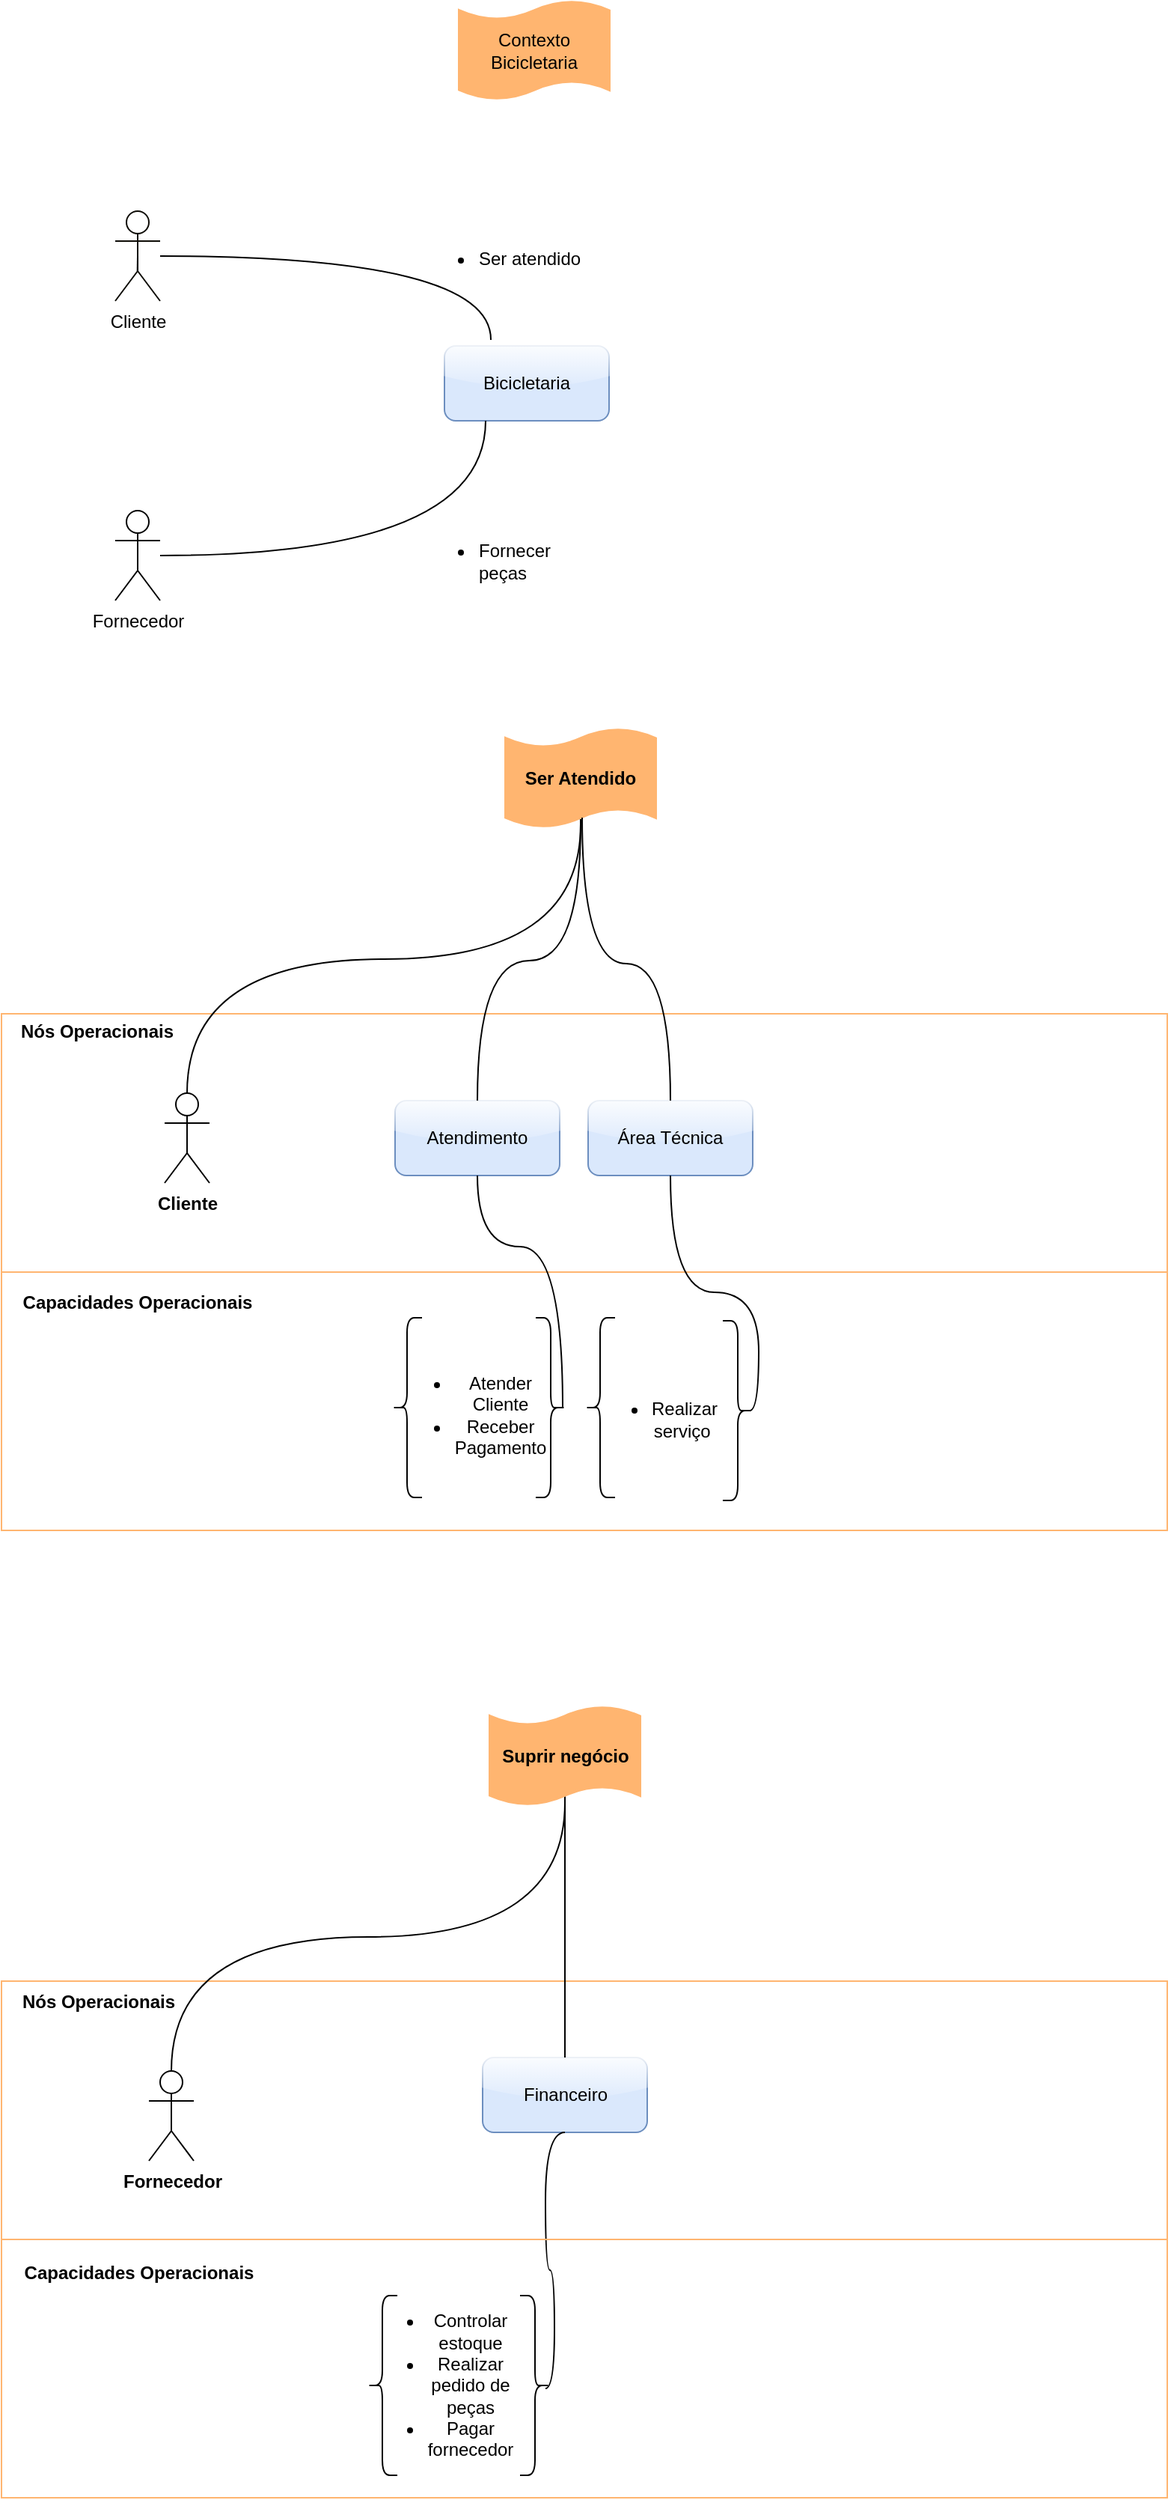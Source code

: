 <mxfile version="12.9.6" type="google"><diagram id="7fyQzICWQDXZxrT-Yl84" name="Página-1"><mxGraphModel dx="1182" dy="1901" grid="0" gridSize="10" guides="1" tooltips="1" connect="1" arrows="1" fold="1" page="1" pageScale="1" pageWidth="827" pageHeight="1169" math="0" shadow="0"><root><mxCell id="0"/><mxCell id="1" parent="0"/><mxCell id="LddraqRwuaRky6yM5HCB-5" value="" style="rounded=0;whiteSpace=wrap;html=1;fillColor=#FFFFFF;strokeColor=#FFB570;" parent="1" vertex="1"><mxGeometry x="24" y="-434" width="779" height="345" as="geometry"/></mxCell><mxCell id="Lfp-Gy-poZxc4YkVfj2p-4" value="Bicicletaria" style="rounded=1;whiteSpace=wrap;html=1;fillColor=#dae8fc;strokeColor=#6c8ebf;shadow=0;comic=0;glass=1;" parent="1" vertex="1"><mxGeometry x="320" y="-880" width="110" height="50" as="geometry"/></mxCell><mxCell id="Lfp-Gy-poZxc4YkVfj2p-5" value="Contexto&lt;br&gt;Bicicletaria" style="shape=tape;whiteSpace=wrap;html=1;strokeWidth=2;size=0.19;shadow=0;glass=1;comic=0;fillColor=#FFB570;strokeColor=#FFB570;" parent="1" vertex="1"><mxGeometry x="330" y="-1110" width="100" height="65" as="geometry"/></mxCell><mxCell id="Lfp-Gy-poZxc4YkVfj2p-9" style="rounded=0;orthogonalLoop=1;jettySize=auto;html=1;endArrow=none;endFill=0;edgeStyle=orthogonalEdgeStyle;curved=1;" parent="1" source="Lfp-Gy-poZxc4YkVfj2p-7" edge="1"><mxGeometry relative="1" as="geometry"><mxPoint x="351" y="-884" as="targetPoint"/></mxGeometry></mxCell><mxCell id="Lfp-Gy-poZxc4YkVfj2p-7" value="Cliente&lt;br&gt;" style="shape=umlActor;verticalLabelPosition=bottom;labelBackgroundColor=#ffffff;verticalAlign=top;html=1;shadow=0;glass=1;comic=0;strokeColor=#0D0B05;fillColor=none;" parent="1" vertex="1"><mxGeometry x="100" y="-970" width="30" height="60" as="geometry"/></mxCell><mxCell id="Lfp-Gy-poZxc4YkVfj2p-10" style="edgeStyle=orthogonalEdgeStyle;curved=1;rounded=0;orthogonalLoop=1;jettySize=auto;html=1;exitX=0.5;exitY=0.5;exitDx=0;exitDy=0;exitPerimeter=0;entryX=0.495;entryY=0.667;entryDx=0;entryDy=0;entryPerimeter=0;endArrow=none;endFill=0;" parent="1" source="Lfp-Gy-poZxc4YkVfj2p-7" target="Lfp-Gy-poZxc4YkVfj2p-7" edge="1"><mxGeometry relative="1" as="geometry"/></mxCell><mxCell id="Ru1Cinr7LTGRIk3RnGtM-2" value="&lt;ul&gt;&lt;li&gt;Ser atendido&lt;/li&gt;&lt;/ul&gt;" style="rounded=0;whiteSpace=wrap;html=1;align=left;fillColor=none;strokeColor=none;" parent="1" vertex="1"><mxGeometry x="301" y="-983" width="120" height="90" as="geometry"/></mxCell><mxCell id="Ru1Cinr7LTGRIk3RnGtM-6" style="edgeStyle=orthogonalEdgeStyle;rounded=0;orthogonalLoop=1;jettySize=auto;html=1;entryX=0.25;entryY=1;entryDx=0;entryDy=0;curved=1;endArrow=none;endFill=0;" parent="1" source="Ru1Cinr7LTGRIk3RnGtM-5" target="Lfp-Gy-poZxc4YkVfj2p-4" edge="1"><mxGeometry relative="1" as="geometry"/></mxCell><mxCell id="Ru1Cinr7LTGRIk3RnGtM-5" value="Fornecedor" style="shape=umlActor;verticalLabelPosition=bottom;labelBackgroundColor=#ffffff;verticalAlign=top;html=1;outlineConnect=0;fillColor=none;" parent="1" vertex="1"><mxGeometry x="100" y="-770" width="30" height="60" as="geometry"/></mxCell><mxCell id="Ru1Cinr7LTGRIk3RnGtM-7" value="&lt;ul&gt;&lt;li&gt;Fornecer peças&lt;/li&gt;&lt;/ul&gt;" style="rounded=0;whiteSpace=wrap;html=1;align=left;fillColor=none;strokeColor=none;" parent="1" vertex="1"><mxGeometry x="301" y="-781" width="120" height="90" as="geometry"/></mxCell><mxCell id="LddraqRwuaRky6yM5HCB-6" value="" style="endArrow=none;html=1;exitX=0;exitY=0.5;exitDx=0;exitDy=0;entryX=1;entryY=0.5;entryDx=0;entryDy=0;strokeColor=#FFB570;" parent="1" source="LddraqRwuaRky6yM5HCB-5" target="LddraqRwuaRky6yM5HCB-5" edge="1"><mxGeometry width="50" height="50" relative="1" as="geometry"><mxPoint x="158" y="-375" as="sourcePoint"/><mxPoint x="208" y="-425" as="targetPoint"/></mxGeometry></mxCell><mxCell id="LddraqRwuaRky6yM5HCB-7" value="&lt;b&gt;Nós Operacionais&lt;/b&gt;" style="text;html=1;strokeColor=none;fillColor=none;align=center;verticalAlign=middle;whiteSpace=wrap;rounded=0;" parent="1" vertex="1"><mxGeometry x="34" y="-443" width="108" height="42" as="geometry"/></mxCell><mxCell id="LddraqRwuaRky6yM5HCB-8" value="&lt;b&gt;Capacidades Operacionais&lt;/b&gt;" style="text;html=1;strokeColor=none;fillColor=none;align=center;verticalAlign=middle;whiteSpace=wrap;rounded=0;" parent="1" vertex="1"><mxGeometry x="23" y="-262" width="184" height="42" as="geometry"/></mxCell><mxCell id="LddraqRwuaRky6yM5HCB-9" value="&lt;b&gt;Cliente&lt;/b&gt;" style="shape=umlActor;verticalLabelPosition=bottom;labelBackgroundColor=#ffffff;verticalAlign=top;html=1;outlineConnect=0;strokeColor=#000000;fillColor=#FFFFFF;" parent="1" vertex="1"><mxGeometry x="133" y="-381" width="30" height="60" as="geometry"/></mxCell><mxCell id="LddraqRwuaRky6yM5HCB-12" value="&lt;b&gt;Ser Atendido&lt;/b&gt;" style="shape=tape;whiteSpace=wrap;html=1;strokeWidth=2;size=0.19;shadow=0;glass=1;comic=0;fillColor=#FFB570;strokeColor=#FFB570;" parent="1" vertex="1"><mxGeometry x="361" y="-624" width="100" height="65" as="geometry"/></mxCell><mxCell id="LddraqRwuaRky6yM5HCB-14" value="Atendimento" style="rounded=1;whiteSpace=wrap;html=1;fillColor=#dae8fc;strokeColor=#6c8ebf;shadow=0;comic=0;glass=1;" parent="1" vertex="1"><mxGeometry x="287" y="-376" width="110" height="50" as="geometry"/></mxCell><mxCell id="LddraqRwuaRky6yM5HCB-19" value="Área Técnica" style="rounded=1;whiteSpace=wrap;html=1;fillColor=#dae8fc;strokeColor=#6c8ebf;shadow=0;comic=0;glass=1;" parent="1" vertex="1"><mxGeometry x="416" y="-376" width="110" height="50" as="geometry"/></mxCell><mxCell id="h32CSZGF7OqWf0KsQrvp-6" value="" style="endArrow=none;html=1;exitX=0.5;exitY=0;exitDx=0;exitDy=0;exitPerimeter=0;edgeStyle=orthogonalEdgeStyle;curved=1;" parent="1" source="LddraqRwuaRky6yM5HCB-9" edge="1"><mxGeometry width="50" height="50" relative="1" as="geometry"><mxPoint x="361" y="-511" as="sourcePoint"/><mxPoint x="411" y="-561" as="targetPoint"/></mxGeometry></mxCell><mxCell id="AoFZwb4uxygtw_9rvPSW-3" value="" style="shape=curlyBracket;whiteSpace=wrap;html=1;rounded=1;" parent="1" vertex="1"><mxGeometry x="285" y="-231" width="20" height="120" as="geometry"/></mxCell><mxCell id="h32CSZGF7OqWf0KsQrvp-7" value="" style="endArrow=none;html=1;exitX=0.5;exitY=0;exitDx=0;exitDy=0;edgeStyle=orthogonalEdgeStyle;curved=1;" parent="1" source="LddraqRwuaRky6yM5HCB-14" edge="1"><mxGeometry width="50" height="50" relative="1" as="geometry"><mxPoint x="387" y="-375" as="sourcePoint"/><mxPoint x="411" y="-564" as="targetPoint"/></mxGeometry></mxCell><mxCell id="h32CSZGF7OqWf0KsQrvp-8" value="" style="endArrow=none;html=1;entryX=0.51;entryY=0.908;entryDx=0;entryDy=0;entryPerimeter=0;exitX=0.5;exitY=0;exitDx=0;exitDy=0;edgeStyle=orthogonalEdgeStyle;curved=1;" parent="1" source="LddraqRwuaRky6yM5HCB-19" target="LddraqRwuaRky6yM5HCB-12" edge="1"><mxGeometry width="50" height="50" relative="1" as="geometry"><mxPoint x="387" y="-375" as="sourcePoint"/><mxPoint x="437" y="-425" as="targetPoint"/></mxGeometry></mxCell><mxCell id="AoFZwb4uxygtw_9rvPSW-5" value="" style="shape=curlyBracket;whiteSpace=wrap;html=1;rounded=1;rotation=-180;" parent="1" vertex="1"><mxGeometry x="381" y="-231" width="20" height="120" as="geometry"/></mxCell><mxCell id="h32CSZGF7OqWf0KsQrvp-10" value="&lt;ul&gt;&lt;li&gt;Atender Cliente&lt;/li&gt;&lt;li&gt;Receber Pagamento&lt;/li&gt;&lt;/ul&gt;" style="text;html=1;strokeColor=none;fillColor=none;align=center;verticalAlign=middle;whiteSpace=wrap;rounded=0;" parent="1" vertex="1"><mxGeometry x="302" y="-179" width="71" height="26" as="geometry"/></mxCell><mxCell id="h32CSZGF7OqWf0KsQrvp-15" value="" style="shape=curlyBracket;whiteSpace=wrap;html=1;rounded=1;rotation=-180;" parent="1" vertex="1"><mxGeometry x="506" y="-229" width="20" height="120" as="geometry"/></mxCell><mxCell id="h32CSZGF7OqWf0KsQrvp-16" value="&lt;ul&gt;&lt;li&gt;Realizar serviço&amp;nbsp;&lt;/li&gt;&lt;/ul&gt;" style="text;html=1;strokeColor=none;fillColor=none;align=center;verticalAlign=middle;whiteSpace=wrap;rounded=0;" parent="1" vertex="1"><mxGeometry x="425" y="-176" width="71" height="26" as="geometry"/></mxCell><mxCell id="h32CSZGF7OqWf0KsQrvp-17" value="" style="shape=curlyBracket;whiteSpace=wrap;html=1;rounded=1;" parent="1" vertex="1"><mxGeometry x="414" y="-231" width="20" height="120" as="geometry"/></mxCell><mxCell id="AoFZwb4uxygtw_9rvPSW-10" value="" style="endArrow=none;html=1;entryX=0.5;entryY=1;entryDx=0;entryDy=0;exitX=0.1;exitY=0.5;exitDx=0;exitDy=0;exitPerimeter=0;edgeStyle=orthogonalEdgeStyle;curved=1;" parent="1" source="h32CSZGF7OqWf0KsQrvp-15" target="LddraqRwuaRky6yM5HCB-19" edge="1"><mxGeometry width="50" height="50" relative="1" as="geometry"><mxPoint x="612" y="-146" as="sourcePoint"/><mxPoint x="471" y="-326" as="targetPoint"/><Array as="points"><mxPoint x="530" y="-169"/><mxPoint x="530" y="-248"/><mxPoint x="471" y="-248"/></Array></mxGeometry></mxCell><mxCell id="dO7hiKosk5S2s9dbpjtk-3" value="" style="endArrow=none;html=1;entryX=0.5;entryY=1;entryDx=0;entryDy=0;exitX=0.1;exitY=0.5;exitDx=0;exitDy=0;exitPerimeter=0;edgeStyle=orthogonalEdgeStyle;curved=1;" parent="1" source="AoFZwb4uxygtw_9rvPSW-5" target="LddraqRwuaRky6yM5HCB-14" edge="1"><mxGeometry width="50" height="50" relative="1" as="geometry"><mxPoint x="298" y="-257" as="sourcePoint"/><mxPoint x="348" y="-307" as="targetPoint"/></mxGeometry></mxCell><mxCell id="Qy7Jfm1BZ_F1jOxiq5Wg-1" value="" style="rounded=0;whiteSpace=wrap;html=1;fillColor=#FFFFFF;strokeColor=#FFB570;" vertex="1" parent="1"><mxGeometry x="24" y="212" width="779" height="345" as="geometry"/></mxCell><mxCell id="Qy7Jfm1BZ_F1jOxiq5Wg-2" value="&lt;b&gt;Fornecedor&lt;/b&gt;" style="shape=umlActor;verticalLabelPosition=bottom;labelBackgroundColor=#ffffff;verticalAlign=top;html=1;outlineConnect=0;strokeColor=#000000;fillColor=#FFFFFF;" vertex="1" parent="1"><mxGeometry x="122.5" y="272" width="30" height="60" as="geometry"/></mxCell><mxCell id="Qy7Jfm1BZ_F1jOxiq5Wg-3" value="Financeiro" style="rounded=1;whiteSpace=wrap;html=1;fillColor=#dae8fc;strokeColor=#6c8ebf;shadow=0;comic=0;glass=1;" vertex="1" parent="1"><mxGeometry x="345.5" y="263" width="110" height="50" as="geometry"/></mxCell><mxCell id="Qy7Jfm1BZ_F1jOxiq5Wg-4" value="" style="endArrow=none;html=1;exitX=0.5;exitY=0;exitDx=0;exitDy=0;exitPerimeter=0;edgeStyle=orthogonalEdgeStyle;curved=1;" edge="1" parent="1" source="Qy7Jfm1BZ_F1jOxiq5Wg-2"><mxGeometry width="50" height="50" relative="1" as="geometry"><mxPoint x="350.5" y="142" as="sourcePoint"/><mxPoint x="400.5" y="92" as="targetPoint"/></mxGeometry></mxCell><mxCell id="Qy7Jfm1BZ_F1jOxiq5Wg-5" value="" style="shape=curlyBracket;whiteSpace=wrap;html=1;rounded=1;" vertex="1" parent="1"><mxGeometry x="268.5" y="422" width="20" height="120" as="geometry"/></mxCell><mxCell id="Qy7Jfm1BZ_F1jOxiq5Wg-6" value="" style="endArrow=none;html=1;exitX=0.5;exitY=0;exitDx=0;exitDy=0;edgeStyle=orthogonalEdgeStyle;curved=1;" edge="1" parent="1" source="Qy7Jfm1BZ_F1jOxiq5Wg-3"><mxGeometry width="50" height="50" relative="1" as="geometry"><mxPoint x="376.5" y="278" as="sourcePoint"/><mxPoint x="400.5" y="89" as="targetPoint"/><Array as="points"><mxPoint x="400.5" y="31"/><mxPoint x="400.5" y="31"/></Array></mxGeometry></mxCell><mxCell id="Qy7Jfm1BZ_F1jOxiq5Wg-7" value="" style="shape=curlyBracket;whiteSpace=wrap;html=1;rounded=1;rotation=-180;" vertex="1" parent="1"><mxGeometry x="370.5" y="422" width="20" height="120" as="geometry"/></mxCell><mxCell id="Qy7Jfm1BZ_F1jOxiq5Wg-8" value="&lt;ul&gt;&lt;li&gt;Controlar estoque&lt;/li&gt;&lt;li&gt;Realizar pedido de peças&lt;/li&gt;&lt;li&gt;Pagar fornecedor&lt;/li&gt;&lt;/ul&gt;" style="text;html=1;strokeColor=none;fillColor=none;align=center;verticalAlign=middle;whiteSpace=wrap;rounded=0;" vertex="1" parent="1"><mxGeometry x="282" y="469" width="71" height="26" as="geometry"/></mxCell><mxCell id="Qy7Jfm1BZ_F1jOxiq5Wg-9" value="" style="endArrow=none;html=1;entryX=0.5;entryY=1;entryDx=0;entryDy=0;edgeStyle=orthogonalEdgeStyle;curved=1;" edge="1" parent="1" target="Qy7Jfm1BZ_F1jOxiq5Wg-3"><mxGeometry width="50" height="50" relative="1" as="geometry"><mxPoint x="387.5" y="484" as="sourcePoint"/><mxPoint x="334.5" y="327" as="targetPoint"/><Array as="points"><mxPoint x="393.5" y="484"/><mxPoint x="393.5" y="405"/><mxPoint x="387.5" y="405"/><mxPoint x="387.5" y="313"/></Array></mxGeometry></mxCell><mxCell id="Qy7Jfm1BZ_F1jOxiq5Wg-10" value="" style="endArrow=none;html=1;exitX=0;exitY=0.5;exitDx=0;exitDy=0;entryX=1;entryY=0.5;entryDx=0;entryDy=0;strokeColor=#FFB570;" edge="1" parent="1" source="Qy7Jfm1BZ_F1jOxiq5Wg-1" target="Qy7Jfm1BZ_F1jOxiq5Wg-1"><mxGeometry width="50" height="50" relative="1" as="geometry"><mxPoint x="151" y="509" as="sourcePoint"/><mxPoint x="201" y="459" as="targetPoint"/></mxGeometry></mxCell><mxCell id="Qy7Jfm1BZ_F1jOxiq5Wg-11" value="&lt;b&gt;Nós Operacionais&lt;/b&gt;" style="text;html=1;strokeColor=none;fillColor=none;align=center;verticalAlign=middle;whiteSpace=wrap;rounded=0;" vertex="1" parent="1"><mxGeometry x="35" y="205" width="108" height="42" as="geometry"/></mxCell><mxCell id="Qy7Jfm1BZ_F1jOxiq5Wg-12" value="&lt;b&gt;Capacidades Operacionais&lt;/b&gt;" style="text;html=1;strokeColor=none;fillColor=none;align=center;verticalAlign=middle;whiteSpace=wrap;rounded=0;" vertex="1" parent="1"><mxGeometry x="24" y="386" width="184" height="42" as="geometry"/></mxCell><mxCell id="Qy7Jfm1BZ_F1jOxiq5Wg-13" value="&lt;b&gt;Suprir negócio&lt;br&gt;&lt;/b&gt;" style="shape=tape;whiteSpace=wrap;html=1;strokeWidth=2;size=0.19;shadow=0;glass=1;comic=0;fillColor=#FFB570;strokeColor=#FFB570;" vertex="1" parent="1"><mxGeometry x="350.5" y="29" width="100" height="65" as="geometry"/></mxCell></root></mxGraphModel></diagram></mxfile>